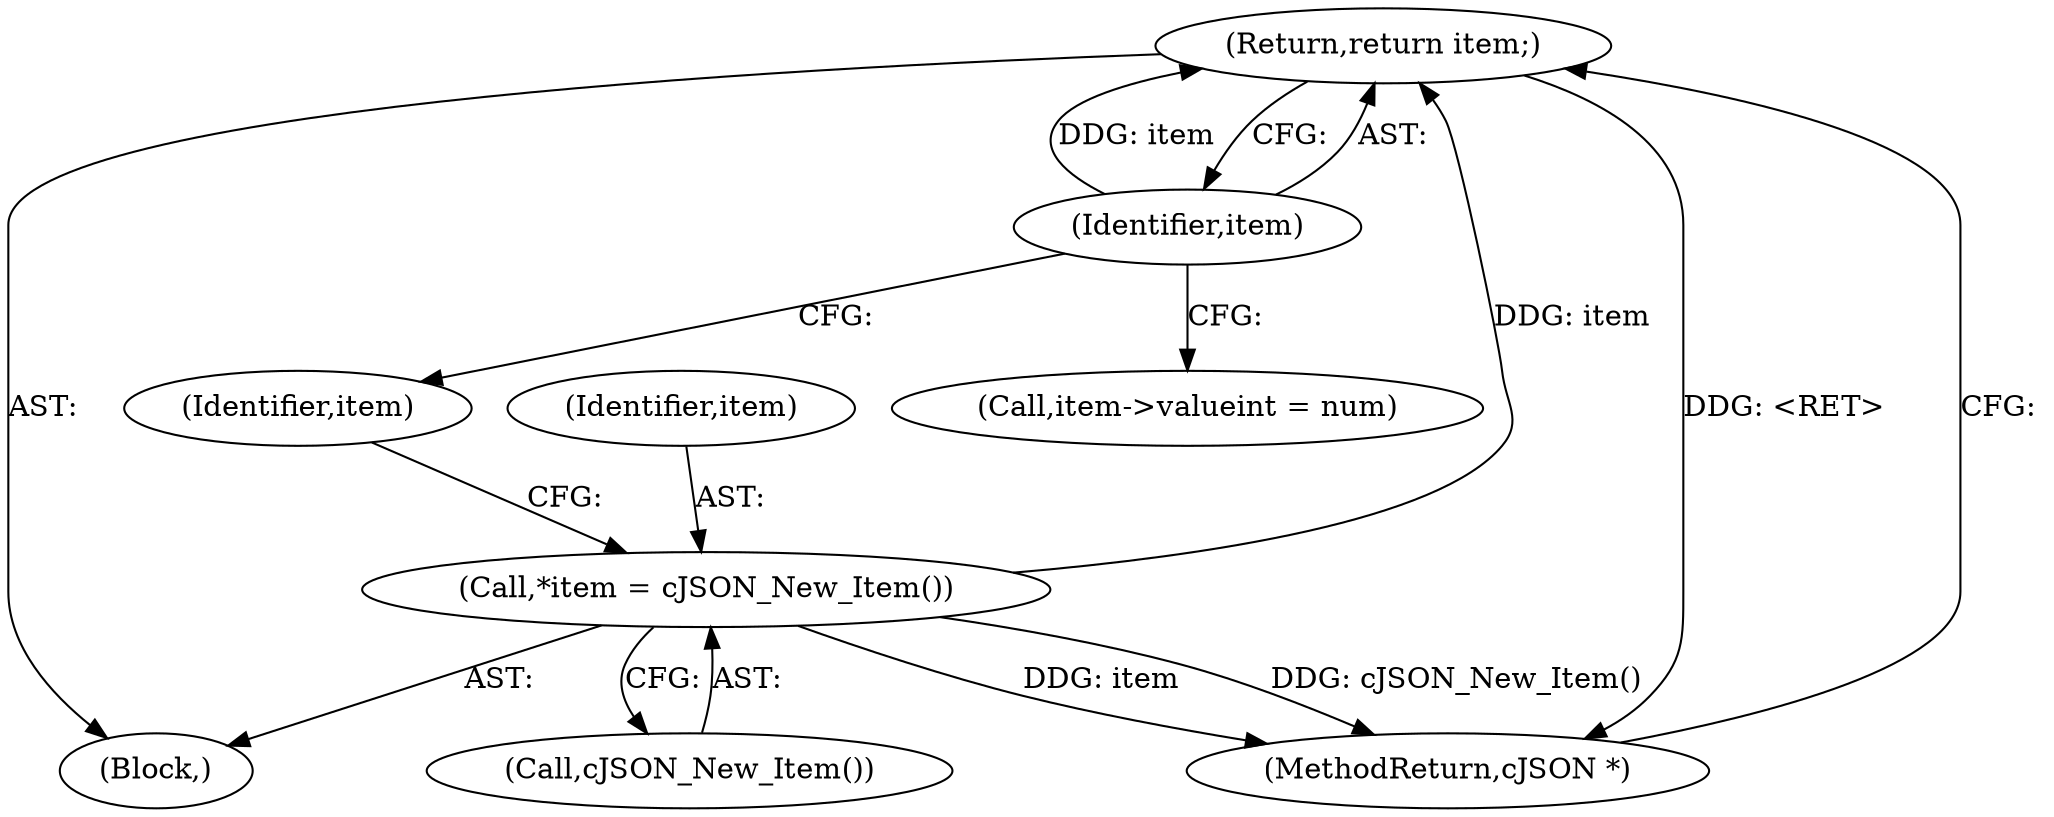 digraph "1_iperf_91f2fa59e8ed80dfbf400add0164ee0e508e412a_8@pointer" {
"1000125" [label="(Return,return item;)"];
"1000126" [label="(Identifier,item)"];
"1000104" [label="(Call,*item = cJSON_New_Item())"];
"1000108" [label="(Identifier,item)"];
"1000104" [label="(Call,*item = cJSON_New_Item())"];
"1000102" [label="(Block,)"];
"1000106" [label="(Call,cJSON_New_Item())"];
"1000126" [label="(Identifier,item)"];
"1000105" [label="(Identifier,item)"];
"1000125" [label="(Return,return item;)"];
"1000120" [label="(Call,item->valueint = num)"];
"1000127" [label="(MethodReturn,cJSON *)"];
"1000125" -> "1000102"  [label="AST: "];
"1000125" -> "1000126"  [label="CFG: "];
"1000126" -> "1000125"  [label="AST: "];
"1000127" -> "1000125"  [label="CFG: "];
"1000125" -> "1000127"  [label="DDG: <RET>"];
"1000126" -> "1000125"  [label="DDG: item"];
"1000104" -> "1000125"  [label="DDG: item"];
"1000126" -> "1000120"  [label="CFG: "];
"1000126" -> "1000108"  [label="CFG: "];
"1000104" -> "1000102"  [label="AST: "];
"1000104" -> "1000106"  [label="CFG: "];
"1000105" -> "1000104"  [label="AST: "];
"1000106" -> "1000104"  [label="AST: "];
"1000108" -> "1000104"  [label="CFG: "];
"1000104" -> "1000127"  [label="DDG: item"];
"1000104" -> "1000127"  [label="DDG: cJSON_New_Item()"];
}
